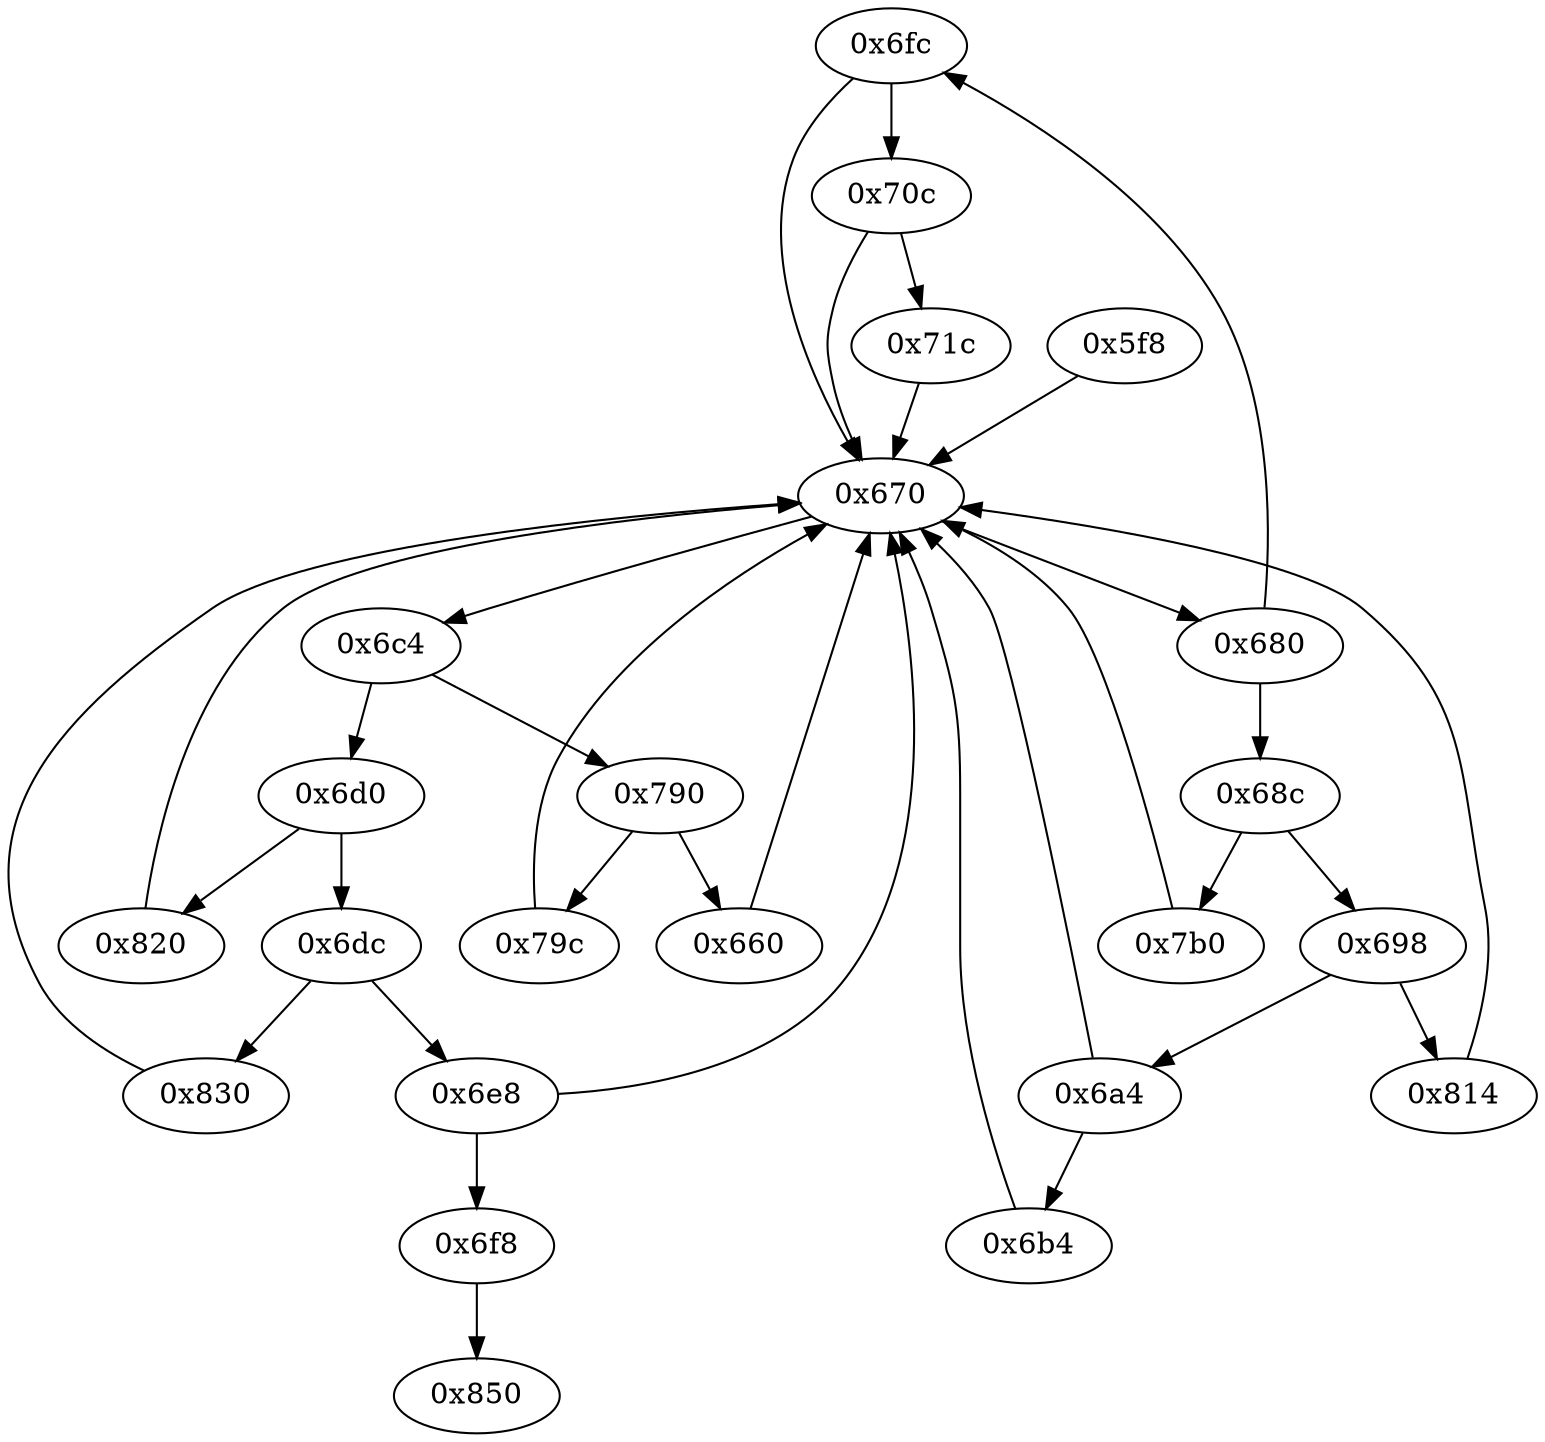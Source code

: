 strict digraph "" {
	"0x6fc"	 [opcode="[u'ldr', u'cmp', u'mov', u'b']"];
	"0x670"	 [opcode="[u'mov', u'ldr', u'cmp', u'b']"];
	"0x6fc" -> "0x670";
	"0x70c"	 [opcode="[u'ldr', u'cmp', u'mov', u'b']"];
	"0x6fc" -> "0x70c";
	"0x680"	 [opcode="[u'ldr', u'cmp', u'b']"];
	"0x680" -> "0x6fc";
	"0x68c"	 [opcode="[u'ldr', u'cmp', u'b']"];
	"0x680" -> "0x68c";
	"0x6dc"	 [opcode="[u'ldr', u'cmp', u'b']"];
	"0x6e8"	 [opcode="[u'ldr', u'cmp', u'mov', u'b']"];
	"0x6dc" -> "0x6e8";
	"0x830"	 [opcode="[u'ldr', u'ldr', u'ldrb', u'ldr', u'ldr', u'cmp', u'mov', u'b']"];
	"0x6dc" -> "0x830";
	"0x6a4"	 [opcode="[u'ldr', u'cmp', u'mov', u'b']"];
	"0x6a4" -> "0x670";
	"0x6b4"	 [opcode="[u'ldr', u'bl', u'mov', u'b']"];
	"0x6a4" -> "0x6b4";
	"0x79c"	 [opcode="[u'ldr', u'bl', u'mov', u'mov', u'b']"];
	"0x79c" -> "0x670";
	"0x670" -> "0x680";
	"0x6c4"	 [opcode="[u'ldr', u'cmp', u'b']"];
	"0x670" -> "0x6c4";
	"0x820"	 [opcode="[u'ldr', u'bl', u'mov', u'b']"];
	"0x820" -> "0x670";
	"0x790"	 [opcode="[u'ldr', u'cmp', u'b']"];
	"0x6c4" -> "0x790";
	"0x6d0"	 [opcode="[u'ldr', u'cmp', u'b']"];
	"0x6c4" -> "0x6d0";
	"0x70c" -> "0x670";
	"0x71c"	 [opcode="[u'ldr', u'bl', u'ldr', u'mov', u'ldr', u'ldr', u'ldr', u'ldr', u'cmp', u'mov', u'sub', u'sub', u'add', u'mul', u'mvn', u'mvn', \
u'mov', u'orr', u'ldr', u'cmn', u'mov', u'teq', u'mov', u'mov', u'cmn', u'mov', u'cmp', u'mov', u'b']"];
	"0x70c" -> "0x71c";
	"0x698"	 [opcode="[u'ldr', u'cmp', u'b']"];
	"0x698" -> "0x6a4";
	"0x814"	 [opcode="[u'mov', u'mov', u'b']"];
	"0x698" -> "0x814";
	"0x790" -> "0x79c";
	"0x660"	 [opcode="[u'ldr', u'cmp', u'mov', u'mov']"];
	"0x790" -> "0x660";
	"0x68c" -> "0x698";
	"0x7b0"	 [opcode="[u'ldr', u'ldr', u'ldr', u'add', u'sub', u'sub', u'mul', u'mvn', u'eor', u'and', u'ldr', u'mov', u'mov', u'ldr', u'cmp', u'mov', \
u'cmp', u'mov', u'mov', u'cmp', u'mov', u'mov', u'teq', u'mov', u'b']"];
	"0x68c" -> "0x7b0";
	"0x6e8" -> "0x670";
	"0x6f8"	 [opcode="[u'b']"];
	"0x6e8" -> "0x6f8";
	"0x7b0" -> "0x670";
	"0x850"	 [opcode="[u'mov', u'sub', u'pop']"];
	"0x6f8" -> "0x850";
	"0x6d0" -> "0x6dc";
	"0x6d0" -> "0x820";
	"0x660" -> "0x670";
	"0x814" -> "0x670";
	"0x6b4" -> "0x670";
	"0x830" -> "0x670";
	"0x71c" -> "0x670";
	"0x5f8"	 [opcode="[u'push', u'add', u'sub', u'str', u'cmp', u'ldr', u'ldr', u'ldr', u'ldr', u'ldr', u'ldr', u'ldr', u'mov', u'ldr', u'add', u'str', \
u'ldr', u'add', u'str', u'ldr', u'add', u'str', u'ldr', u'add', u'str', u'b']"];
	"0x5f8" -> "0x670";
}
